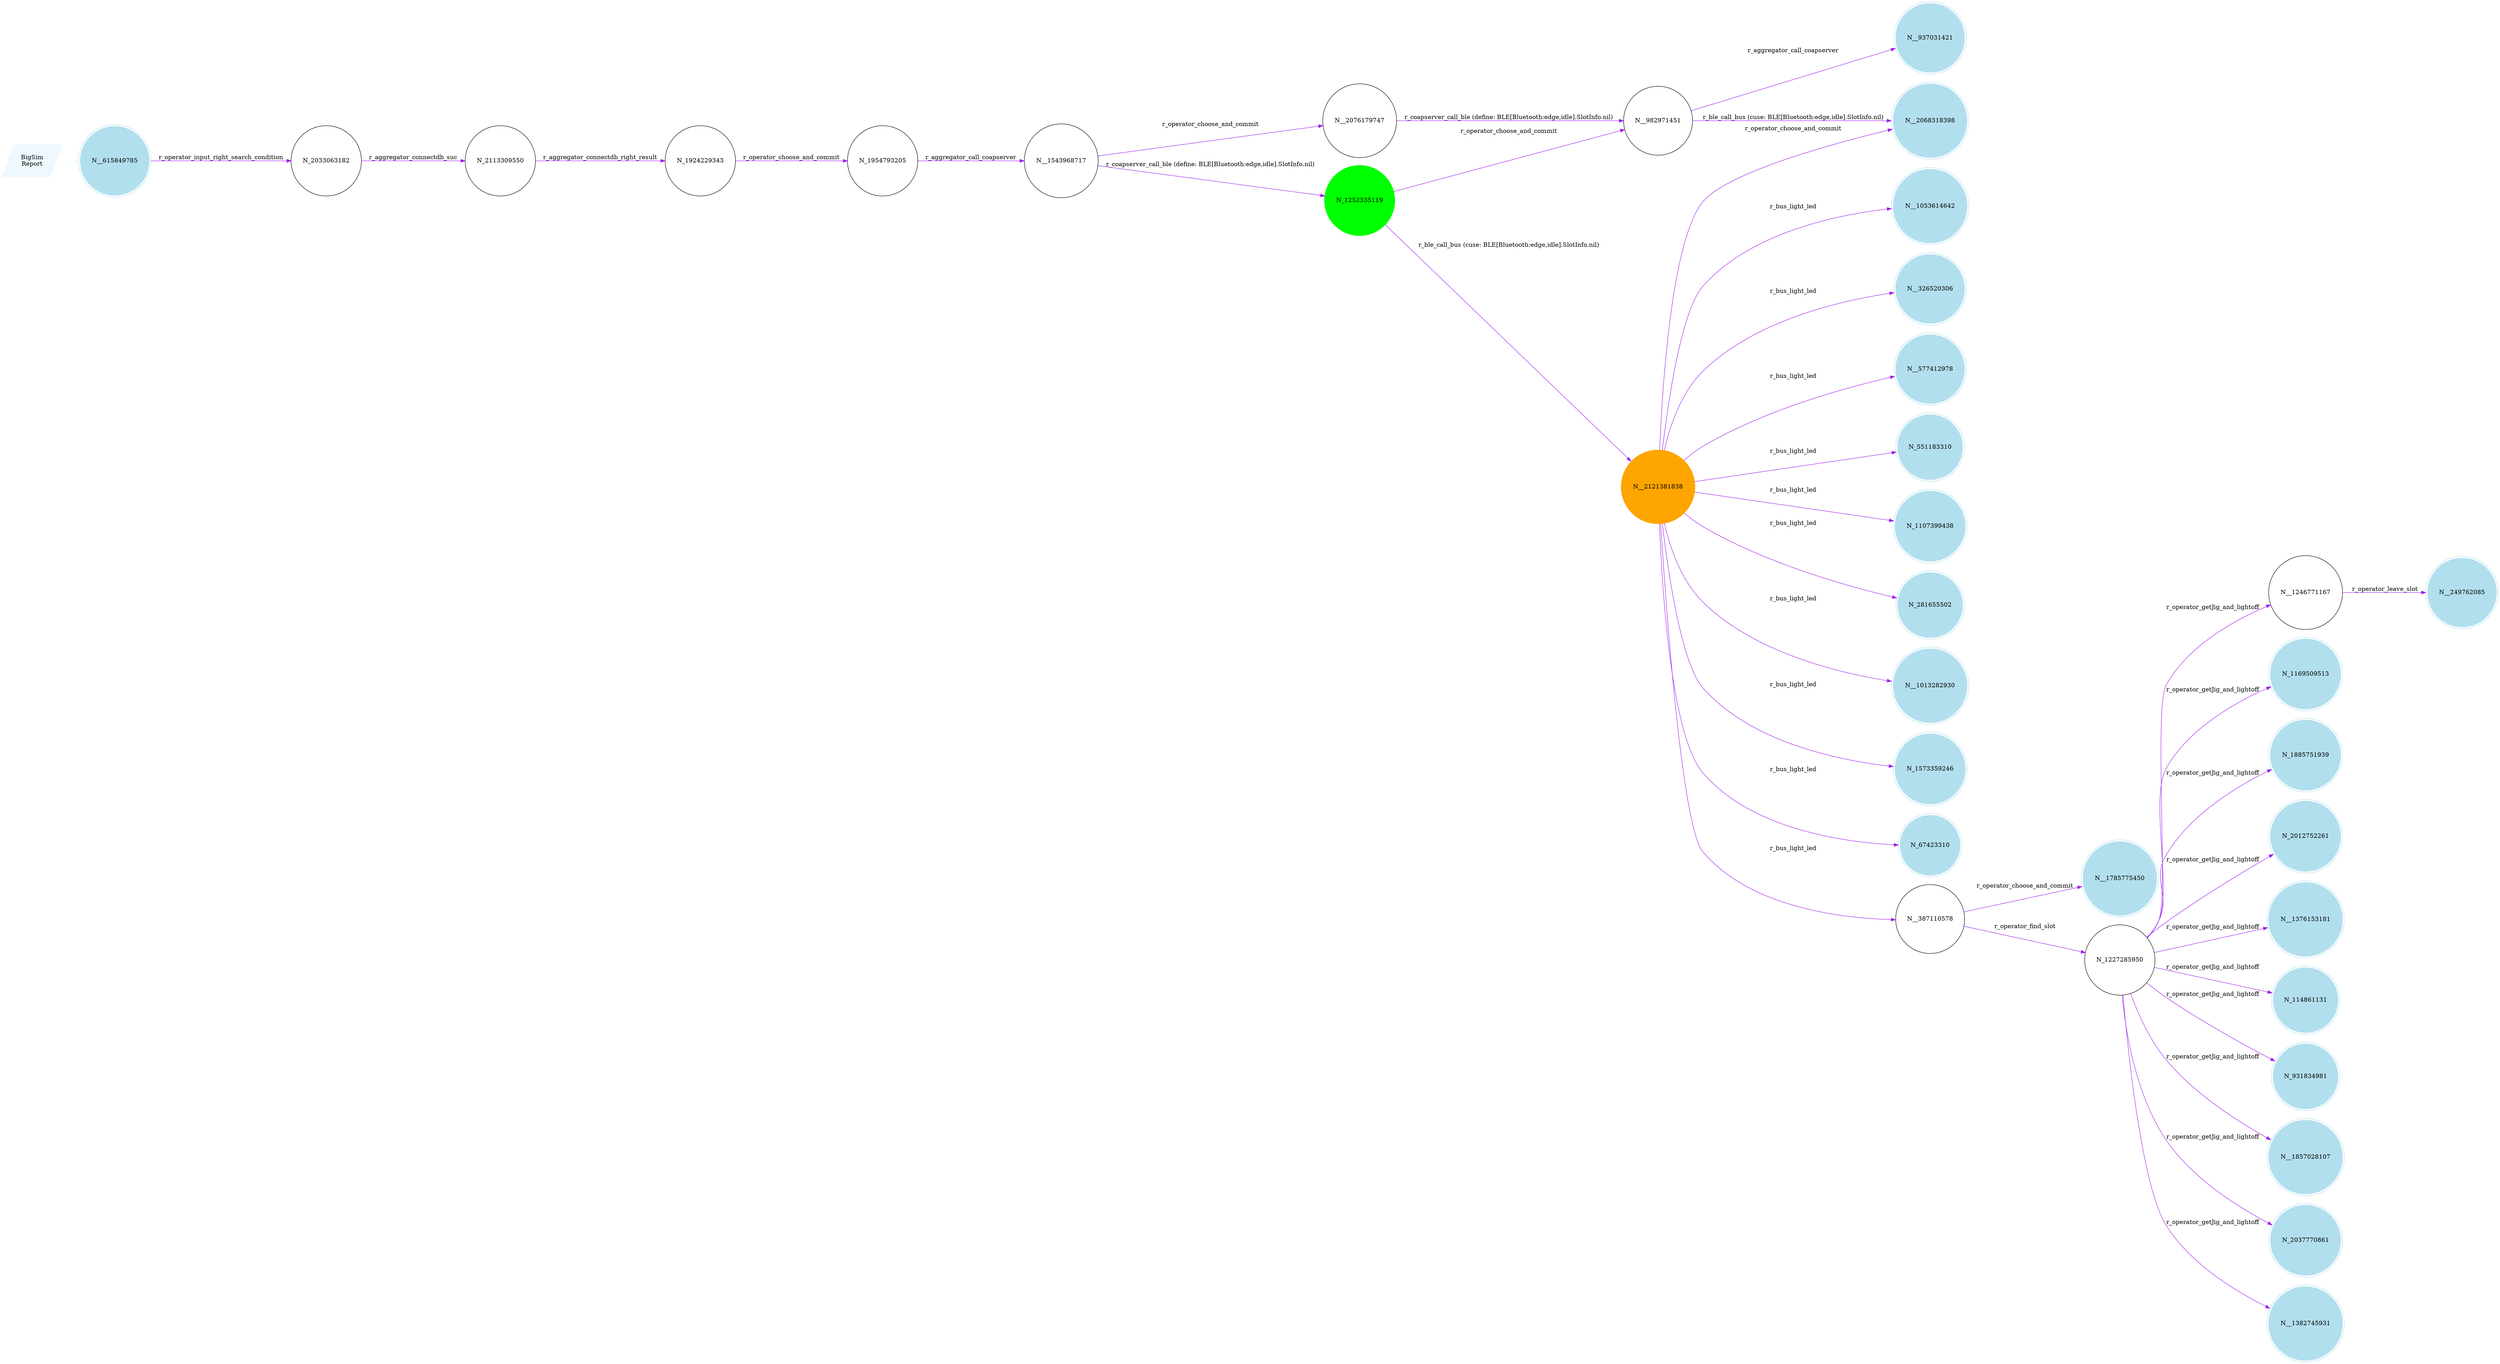 digraph reaction_graph {
   rankdir=LR;
   Node [shape = circle];
   BigSim_Report [shape = parallelogram color = aliceblue style=filled label="BigSim
Report"];
BigSim_Report -> N__615849785[color = aliceblue label = ""];
 N__615849785
 [shape=circle, color=lightblue2, style=filled];
N_281655502[ shape = doublecircle, color=lightblue2, style=filled, label="N_281655502"];
N_1924229343[ label="N_1924229343"];
 N_1924229343 -> N_1954793205[ color = purple  label = "r_operator_choose_and_commit"];
N__2068318398[ shape = doublecircle, color=lightblue2, style=filled, label="N__2068318398"];
N__1013282930[ shape = doublecircle, color=lightblue2, style=filled, label="N__1013282930"];
N_1573359246[ shape = doublecircle, color=lightblue2, style=filled, label="N_1573359246"];
N_67423310[ shape = doublecircle, color=lightblue2, style=filled, label="N_67423310"];
N__1246771167[ label="N__1246771167"];
 N__1246771167 -> N__249762085[ color = purple  label = "r_operator_leave_slot"];
N__2076179747[ label="N__2076179747"];
 N__2076179747 -> N__982971451[ color = purple  label = "r_coapserver_call_ble (define: BLE[Bluetooth:edge,idle].SlotInfo.nil)"];
N_1954793205[ label="N_1954793205"];
 N_1954793205 -> N__1543968717[ color = purple  label = "r_aggregator_call_coapserver"];
N__1785775450[ shape = doublecircle, color=lightblue2, style=filled, label="N__1785775450"];
N__937031421[ shape = doublecircle, color=lightblue2, style=filled, label="N__937031421"];
N__1543968717[ label="N__1543968717"];
 N__1543968717 -> N_1252335119[ color = purple  label = "r_coapserver_call_ble (define: BLE[Bluetooth:edge,idle].SlotInfo.nil)"];
 N__1543968717 -> N__2076179747[ color = purple  label = "r_operator_choose_and_commit"];
N_1169509513[ shape = doublecircle, color=lightblue2, style=filled, label="N_1169509513"];
N__387110578[ label="N__387110578"];
 N__387110578 -> N_1227285950[ color = purple  label = "r_operator_find_slot"];
 N__387110578 -> N__1785775450[ color = purple  label = "r_operator_choose_and_commit"];
N__1053614642[ shape = doublecircle, color=lightblue2, style=filled, label="N__1053614642"];
N__326520306[ shape = doublecircle, color=lightblue2, style=filled, label="N__326520306"];
N__577412978[ shape = doublecircle, color=lightblue2, style=filled, label="N__577412978"];
N__249762085[ shape = doublecircle, color=lightblue2, style=filled, label="N__249762085"];
N_2033063182[ label="N_2033063182"];
 N_2033063182 -> N_2113309550[ color = purple  label = "r_aggregator_connectdb_suc"];
N_551183310[ shape = doublecircle, color=lightblue2, style=filled, label="N_551183310"];
N_1885751939[ shape = doublecircle, color=lightblue2, style=filled, label="N_1885751939"];
N_2012752261[ shape = doublecircle, color=lightblue2, style=filled, label="N_2012752261"];
N__1376153181[ shape = doublecircle, color=lightblue2, style=filled, label="N__1376153181"];
N_2113309550[ label="N_2113309550"];
 N_2113309550 -> N_1924229343[ color = purple  label = "r_aggregator_connectdb_right_result"];
N__2121381838[ shape = circle, color=orange, style=filled, label="N__2121381838"];
 N__2121381838 -> N__1013282930[ color = purple  label = "r_bus_light_led"];
 N__2121381838 -> N__326520306[ color = purple  label = "r_bus_light_led"];
 N__2121381838 -> N__387110578[ color = purple  label = "r_bus_light_led"];
 N__2121381838 -> N_1107399438[ color = purple  label = "r_bus_light_led"];
 N__2121381838 -> N__2068318398[ color = purple  label = "r_operator_choose_and_commit"];
 N__2121381838 -> N_1573359246[ color = purple  label = "r_bus_light_led"];
 N__2121381838 -> N__577412978[ color = purple  label = "r_bus_light_led"];
 N__2121381838 -> N_551183310[ color = purple  label = "r_bus_light_led"];
 N__2121381838 -> N_281655502[ color = purple  label = "r_bus_light_led"];
 N__2121381838 -> N_67423310[ color = purple  label = "r_bus_light_led"];
 N__2121381838 -> N__1053614642[ color = purple  label = "r_bus_light_led"];
N_114861131[ shape = doublecircle, color=lightblue2, style=filled, label="N_114861131"];
N__982971451[ label="N__982971451"];
 N__982971451 -> N__2068318398[ color = purple  label = "r_ble_call_bus (cuse: BLE[Bluetooth:edge,idle].SlotInfo.nil)"];
 N__982971451 -> N__937031421[ color = purple  label = "r_aggregator_call_coapserver"];
N_1252335119[ shape = circle, color=green, style=filled, label="N_1252335119"];
 N_1252335119 -> N__2121381838[ color = purple  label = "r_ble_call_bus (cuse: BLE[Bluetooth:edge,idle].SlotInfo.nil)"];
 N_1252335119 -> N__982971451[ color = purple  label = "r_operator_choose_and_commit"];
N_1107399438[ shape = doublecircle, color=lightblue2, style=filled, label="N_1107399438"];
N_1227285950[ label="N_1227285950"];
 N_1227285950 -> N_1885751939[ color = purple  label = "r_operator_getJig_and_lightoff"];
 N_1227285950 -> N_1169509513[ color = purple  label = "r_operator_getJig_and_lightoff"];
 N_1227285950 -> N__1246771167[ color = purple  label = "r_operator_getJig_and_lightoff"];
 N_1227285950 -> N_931834981[ color = purple  label = "r_operator_getJig_and_lightoff"];
 N_1227285950 -> N__1376153181[ color = purple  label = "r_operator_getJig_and_lightoff"];
 N_1227285950 -> N_114861131[ color = purple  label = "r_operator_getJig_and_lightoff"];
 N_1227285950 -> N__1857028107[ color = purple  label = "r_operator_getJig_and_lightoff"];
 N_1227285950 -> N_2037770861[ color = purple  label = "r_operator_getJig_and_lightoff"];
 N_1227285950 -> N_2012752261[ color = purple  label = "r_operator_getJig_and_lightoff"];
 N_1227285950 -> N__1382745931[ color = purple  label = "r_operator_getJig_and_lightoff"];
N__1382745931[ shape = doublecircle, color=lightblue2, style=filled, label="N__1382745931"];
N_2037770861[ shape = doublecircle, color=lightblue2, style=filled, label="N_2037770861"];
N_931834981[ shape = doublecircle, color=lightblue2, style=filled, label="N_931834981"];
N__1857028107[ shape = doublecircle, color=lightblue2, style=filled, label="N__1857028107"];
N__615849785[ shape = doublecircle, color=lightblue2, style=filled, label="N__615849785"];
 N__615849785 -> N_2033063182[ color = purple  label = "r_operator_input_right_search_condition"];
}
